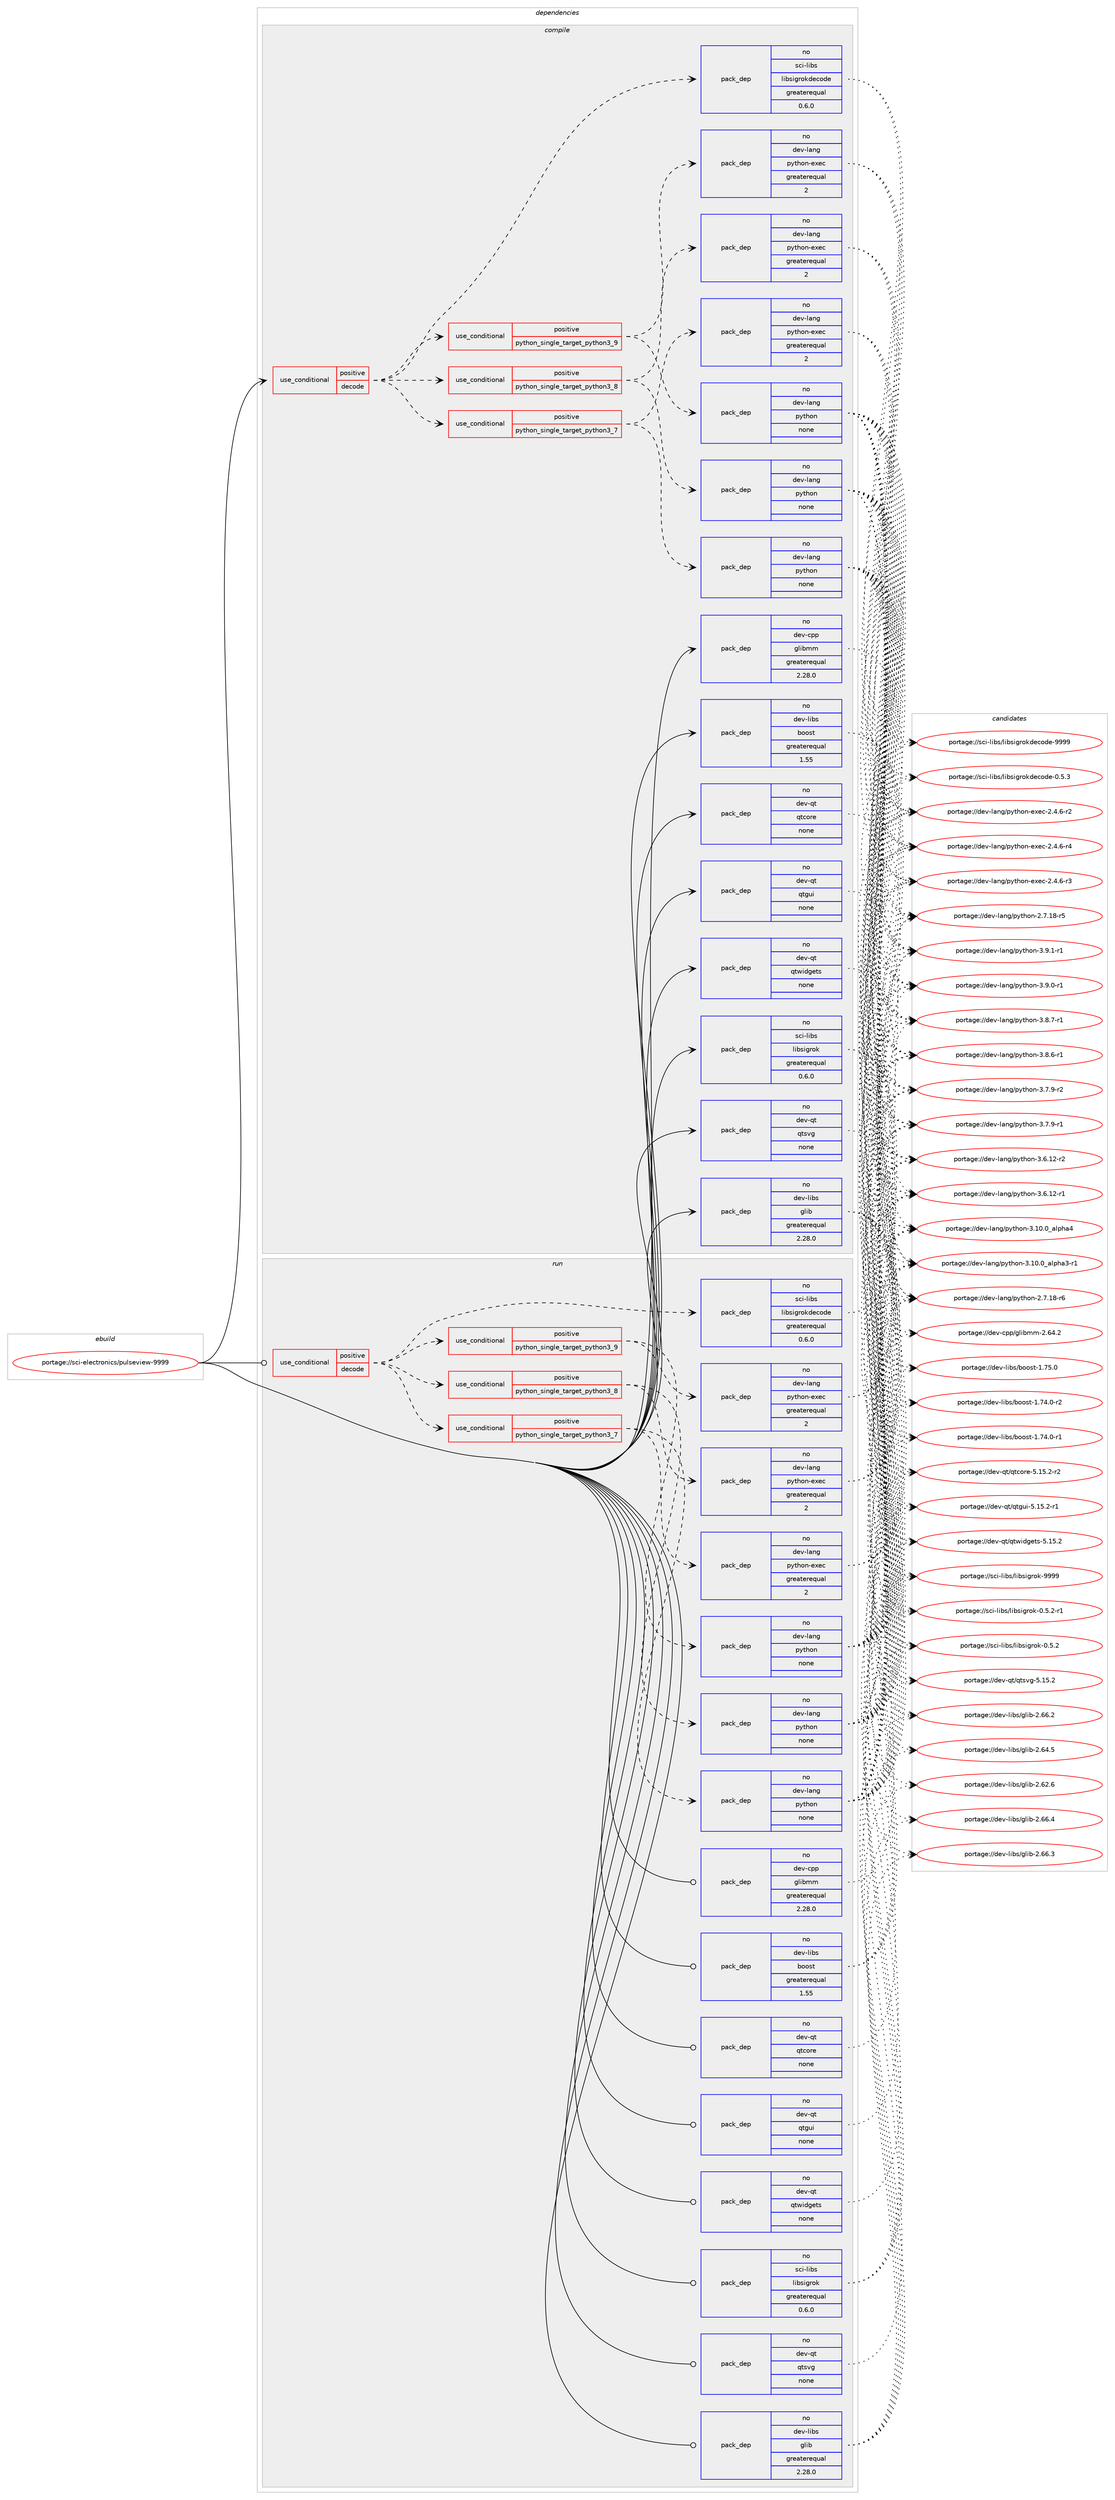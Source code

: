 digraph prolog {

# *************
# Graph options
# *************

newrank=true;
concentrate=true;
compound=true;
graph [rankdir=LR,fontname=Helvetica,fontsize=10,ranksep=1.5];#, ranksep=2.5, nodesep=0.2];
edge  [arrowhead=vee];
node  [fontname=Helvetica,fontsize=10];

# **********
# The ebuild
# **********

subgraph cluster_leftcol {
color=gray;
rank=same;
label=<<i>ebuild</i>>;
id [label="portage://sci-electronics/pulseview-9999", color=red, width=4, href="../sci-electronics/pulseview-9999.svg"];
}

# ****************
# The dependencies
# ****************

subgraph cluster_midcol {
color=gray;
label=<<i>dependencies</i>>;
subgraph cluster_compile {
fillcolor="#eeeeee";
style=filled;
label=<<i>compile</i>>;
subgraph cond5832 {
dependency18667 [label=<<TABLE BORDER="0" CELLBORDER="1" CELLSPACING="0" CELLPADDING="4"><TR><TD ROWSPAN="3" CELLPADDING="10">use_conditional</TD></TR><TR><TD>positive</TD></TR><TR><TD>decode</TD></TR></TABLE>>, shape=none, color=red];
subgraph cond5833 {
dependency18668 [label=<<TABLE BORDER="0" CELLBORDER="1" CELLSPACING="0" CELLPADDING="4"><TR><TD ROWSPAN="3" CELLPADDING="10">use_conditional</TD></TR><TR><TD>positive</TD></TR><TR><TD>python_single_target_python3_7</TD></TR></TABLE>>, shape=none, color=red];
subgraph pack12687 {
dependency18669 [label=<<TABLE BORDER="0" CELLBORDER="1" CELLSPACING="0" CELLPADDING="4" WIDTH="220"><TR><TD ROWSPAN="6" CELLPADDING="30">pack_dep</TD></TR><TR><TD WIDTH="110">no</TD></TR><TR><TD>dev-lang</TD></TR><TR><TD>python</TD></TR><TR><TD>none</TD></TR><TR><TD></TD></TR></TABLE>>, shape=none, color=blue];
}
dependency18668:e -> dependency18669:w [weight=20,style="dashed",arrowhead="vee"];
subgraph pack12688 {
dependency18670 [label=<<TABLE BORDER="0" CELLBORDER="1" CELLSPACING="0" CELLPADDING="4" WIDTH="220"><TR><TD ROWSPAN="6" CELLPADDING="30">pack_dep</TD></TR><TR><TD WIDTH="110">no</TD></TR><TR><TD>dev-lang</TD></TR><TR><TD>python-exec</TD></TR><TR><TD>greaterequal</TD></TR><TR><TD>2</TD></TR></TABLE>>, shape=none, color=blue];
}
dependency18668:e -> dependency18670:w [weight=20,style="dashed",arrowhead="vee"];
}
dependency18667:e -> dependency18668:w [weight=20,style="dashed",arrowhead="vee"];
subgraph cond5834 {
dependency18671 [label=<<TABLE BORDER="0" CELLBORDER="1" CELLSPACING="0" CELLPADDING="4"><TR><TD ROWSPAN="3" CELLPADDING="10">use_conditional</TD></TR><TR><TD>positive</TD></TR><TR><TD>python_single_target_python3_8</TD></TR></TABLE>>, shape=none, color=red];
subgraph pack12689 {
dependency18672 [label=<<TABLE BORDER="0" CELLBORDER="1" CELLSPACING="0" CELLPADDING="4" WIDTH="220"><TR><TD ROWSPAN="6" CELLPADDING="30">pack_dep</TD></TR><TR><TD WIDTH="110">no</TD></TR><TR><TD>dev-lang</TD></TR><TR><TD>python</TD></TR><TR><TD>none</TD></TR><TR><TD></TD></TR></TABLE>>, shape=none, color=blue];
}
dependency18671:e -> dependency18672:w [weight=20,style="dashed",arrowhead="vee"];
subgraph pack12690 {
dependency18673 [label=<<TABLE BORDER="0" CELLBORDER="1" CELLSPACING="0" CELLPADDING="4" WIDTH="220"><TR><TD ROWSPAN="6" CELLPADDING="30">pack_dep</TD></TR><TR><TD WIDTH="110">no</TD></TR><TR><TD>dev-lang</TD></TR><TR><TD>python-exec</TD></TR><TR><TD>greaterequal</TD></TR><TR><TD>2</TD></TR></TABLE>>, shape=none, color=blue];
}
dependency18671:e -> dependency18673:w [weight=20,style="dashed",arrowhead="vee"];
}
dependency18667:e -> dependency18671:w [weight=20,style="dashed",arrowhead="vee"];
subgraph cond5835 {
dependency18674 [label=<<TABLE BORDER="0" CELLBORDER="1" CELLSPACING="0" CELLPADDING="4"><TR><TD ROWSPAN="3" CELLPADDING="10">use_conditional</TD></TR><TR><TD>positive</TD></TR><TR><TD>python_single_target_python3_9</TD></TR></TABLE>>, shape=none, color=red];
subgraph pack12691 {
dependency18675 [label=<<TABLE BORDER="0" CELLBORDER="1" CELLSPACING="0" CELLPADDING="4" WIDTH="220"><TR><TD ROWSPAN="6" CELLPADDING="30">pack_dep</TD></TR><TR><TD WIDTH="110">no</TD></TR><TR><TD>dev-lang</TD></TR><TR><TD>python</TD></TR><TR><TD>none</TD></TR><TR><TD></TD></TR></TABLE>>, shape=none, color=blue];
}
dependency18674:e -> dependency18675:w [weight=20,style="dashed",arrowhead="vee"];
subgraph pack12692 {
dependency18676 [label=<<TABLE BORDER="0" CELLBORDER="1" CELLSPACING="0" CELLPADDING="4" WIDTH="220"><TR><TD ROWSPAN="6" CELLPADDING="30">pack_dep</TD></TR><TR><TD WIDTH="110">no</TD></TR><TR><TD>dev-lang</TD></TR><TR><TD>python-exec</TD></TR><TR><TD>greaterequal</TD></TR><TR><TD>2</TD></TR></TABLE>>, shape=none, color=blue];
}
dependency18674:e -> dependency18676:w [weight=20,style="dashed",arrowhead="vee"];
}
dependency18667:e -> dependency18674:w [weight=20,style="dashed",arrowhead="vee"];
subgraph pack12693 {
dependency18677 [label=<<TABLE BORDER="0" CELLBORDER="1" CELLSPACING="0" CELLPADDING="4" WIDTH="220"><TR><TD ROWSPAN="6" CELLPADDING="30">pack_dep</TD></TR><TR><TD WIDTH="110">no</TD></TR><TR><TD>sci-libs</TD></TR><TR><TD>libsigrokdecode</TD></TR><TR><TD>greaterequal</TD></TR><TR><TD>0.6.0</TD></TR></TABLE>>, shape=none, color=blue];
}
dependency18667:e -> dependency18677:w [weight=20,style="dashed",arrowhead="vee"];
}
id:e -> dependency18667:w [weight=20,style="solid",arrowhead="vee"];
subgraph pack12694 {
dependency18678 [label=<<TABLE BORDER="0" CELLBORDER="1" CELLSPACING="0" CELLPADDING="4" WIDTH="220"><TR><TD ROWSPAN="6" CELLPADDING="30">pack_dep</TD></TR><TR><TD WIDTH="110">no</TD></TR><TR><TD>dev-cpp</TD></TR><TR><TD>glibmm</TD></TR><TR><TD>greaterequal</TD></TR><TR><TD>2.28.0</TD></TR></TABLE>>, shape=none, color=blue];
}
id:e -> dependency18678:w [weight=20,style="solid",arrowhead="vee"];
subgraph pack12695 {
dependency18679 [label=<<TABLE BORDER="0" CELLBORDER="1" CELLSPACING="0" CELLPADDING="4" WIDTH="220"><TR><TD ROWSPAN="6" CELLPADDING="30">pack_dep</TD></TR><TR><TD WIDTH="110">no</TD></TR><TR><TD>dev-libs</TD></TR><TR><TD>boost</TD></TR><TR><TD>greaterequal</TD></TR><TR><TD>1.55</TD></TR></TABLE>>, shape=none, color=blue];
}
id:e -> dependency18679:w [weight=20,style="solid",arrowhead="vee"];
subgraph pack12696 {
dependency18680 [label=<<TABLE BORDER="0" CELLBORDER="1" CELLSPACING="0" CELLPADDING="4" WIDTH="220"><TR><TD ROWSPAN="6" CELLPADDING="30">pack_dep</TD></TR><TR><TD WIDTH="110">no</TD></TR><TR><TD>dev-libs</TD></TR><TR><TD>glib</TD></TR><TR><TD>greaterequal</TD></TR><TR><TD>2.28.0</TD></TR></TABLE>>, shape=none, color=blue];
}
id:e -> dependency18680:w [weight=20,style="solid",arrowhead="vee"];
subgraph pack12697 {
dependency18681 [label=<<TABLE BORDER="0" CELLBORDER="1" CELLSPACING="0" CELLPADDING="4" WIDTH="220"><TR><TD ROWSPAN="6" CELLPADDING="30">pack_dep</TD></TR><TR><TD WIDTH="110">no</TD></TR><TR><TD>dev-qt</TD></TR><TR><TD>qtcore</TD></TR><TR><TD>none</TD></TR><TR><TD></TD></TR></TABLE>>, shape=none, color=blue];
}
id:e -> dependency18681:w [weight=20,style="solid",arrowhead="vee"];
subgraph pack12698 {
dependency18682 [label=<<TABLE BORDER="0" CELLBORDER="1" CELLSPACING="0" CELLPADDING="4" WIDTH="220"><TR><TD ROWSPAN="6" CELLPADDING="30">pack_dep</TD></TR><TR><TD WIDTH="110">no</TD></TR><TR><TD>dev-qt</TD></TR><TR><TD>qtgui</TD></TR><TR><TD>none</TD></TR><TR><TD></TD></TR></TABLE>>, shape=none, color=blue];
}
id:e -> dependency18682:w [weight=20,style="solid",arrowhead="vee"];
subgraph pack12699 {
dependency18683 [label=<<TABLE BORDER="0" CELLBORDER="1" CELLSPACING="0" CELLPADDING="4" WIDTH="220"><TR><TD ROWSPAN="6" CELLPADDING="30">pack_dep</TD></TR><TR><TD WIDTH="110">no</TD></TR><TR><TD>dev-qt</TD></TR><TR><TD>qtsvg</TD></TR><TR><TD>none</TD></TR><TR><TD></TD></TR></TABLE>>, shape=none, color=blue];
}
id:e -> dependency18683:w [weight=20,style="solid",arrowhead="vee"];
subgraph pack12700 {
dependency18684 [label=<<TABLE BORDER="0" CELLBORDER="1" CELLSPACING="0" CELLPADDING="4" WIDTH="220"><TR><TD ROWSPAN="6" CELLPADDING="30">pack_dep</TD></TR><TR><TD WIDTH="110">no</TD></TR><TR><TD>dev-qt</TD></TR><TR><TD>qtwidgets</TD></TR><TR><TD>none</TD></TR><TR><TD></TD></TR></TABLE>>, shape=none, color=blue];
}
id:e -> dependency18684:w [weight=20,style="solid",arrowhead="vee"];
subgraph pack12701 {
dependency18685 [label=<<TABLE BORDER="0" CELLBORDER="1" CELLSPACING="0" CELLPADDING="4" WIDTH="220"><TR><TD ROWSPAN="6" CELLPADDING="30">pack_dep</TD></TR><TR><TD WIDTH="110">no</TD></TR><TR><TD>sci-libs</TD></TR><TR><TD>libsigrok</TD></TR><TR><TD>greaterequal</TD></TR><TR><TD>0.6.0</TD></TR></TABLE>>, shape=none, color=blue];
}
id:e -> dependency18685:w [weight=20,style="solid",arrowhead="vee"];
}
subgraph cluster_compileandrun {
fillcolor="#eeeeee";
style=filled;
label=<<i>compile and run</i>>;
}
subgraph cluster_run {
fillcolor="#eeeeee";
style=filled;
label=<<i>run</i>>;
subgraph cond5836 {
dependency18686 [label=<<TABLE BORDER="0" CELLBORDER="1" CELLSPACING="0" CELLPADDING="4"><TR><TD ROWSPAN="3" CELLPADDING="10">use_conditional</TD></TR><TR><TD>positive</TD></TR><TR><TD>decode</TD></TR></TABLE>>, shape=none, color=red];
subgraph cond5837 {
dependency18687 [label=<<TABLE BORDER="0" CELLBORDER="1" CELLSPACING="0" CELLPADDING="4"><TR><TD ROWSPAN="3" CELLPADDING="10">use_conditional</TD></TR><TR><TD>positive</TD></TR><TR><TD>python_single_target_python3_7</TD></TR></TABLE>>, shape=none, color=red];
subgraph pack12702 {
dependency18688 [label=<<TABLE BORDER="0" CELLBORDER="1" CELLSPACING="0" CELLPADDING="4" WIDTH="220"><TR><TD ROWSPAN="6" CELLPADDING="30">pack_dep</TD></TR><TR><TD WIDTH="110">no</TD></TR><TR><TD>dev-lang</TD></TR><TR><TD>python</TD></TR><TR><TD>none</TD></TR><TR><TD></TD></TR></TABLE>>, shape=none, color=blue];
}
dependency18687:e -> dependency18688:w [weight=20,style="dashed",arrowhead="vee"];
subgraph pack12703 {
dependency18689 [label=<<TABLE BORDER="0" CELLBORDER="1" CELLSPACING="0" CELLPADDING="4" WIDTH="220"><TR><TD ROWSPAN="6" CELLPADDING="30">pack_dep</TD></TR><TR><TD WIDTH="110">no</TD></TR><TR><TD>dev-lang</TD></TR><TR><TD>python-exec</TD></TR><TR><TD>greaterequal</TD></TR><TR><TD>2</TD></TR></TABLE>>, shape=none, color=blue];
}
dependency18687:e -> dependency18689:w [weight=20,style="dashed",arrowhead="vee"];
}
dependency18686:e -> dependency18687:w [weight=20,style="dashed",arrowhead="vee"];
subgraph cond5838 {
dependency18690 [label=<<TABLE BORDER="0" CELLBORDER="1" CELLSPACING="0" CELLPADDING="4"><TR><TD ROWSPAN="3" CELLPADDING="10">use_conditional</TD></TR><TR><TD>positive</TD></TR><TR><TD>python_single_target_python3_8</TD></TR></TABLE>>, shape=none, color=red];
subgraph pack12704 {
dependency18691 [label=<<TABLE BORDER="0" CELLBORDER="1" CELLSPACING="0" CELLPADDING="4" WIDTH="220"><TR><TD ROWSPAN="6" CELLPADDING="30">pack_dep</TD></TR><TR><TD WIDTH="110">no</TD></TR><TR><TD>dev-lang</TD></TR><TR><TD>python</TD></TR><TR><TD>none</TD></TR><TR><TD></TD></TR></TABLE>>, shape=none, color=blue];
}
dependency18690:e -> dependency18691:w [weight=20,style="dashed",arrowhead="vee"];
subgraph pack12705 {
dependency18692 [label=<<TABLE BORDER="0" CELLBORDER="1" CELLSPACING="0" CELLPADDING="4" WIDTH="220"><TR><TD ROWSPAN="6" CELLPADDING="30">pack_dep</TD></TR><TR><TD WIDTH="110">no</TD></TR><TR><TD>dev-lang</TD></TR><TR><TD>python-exec</TD></TR><TR><TD>greaterequal</TD></TR><TR><TD>2</TD></TR></TABLE>>, shape=none, color=blue];
}
dependency18690:e -> dependency18692:w [weight=20,style="dashed",arrowhead="vee"];
}
dependency18686:e -> dependency18690:w [weight=20,style="dashed",arrowhead="vee"];
subgraph cond5839 {
dependency18693 [label=<<TABLE BORDER="0" CELLBORDER="1" CELLSPACING="0" CELLPADDING="4"><TR><TD ROWSPAN="3" CELLPADDING="10">use_conditional</TD></TR><TR><TD>positive</TD></TR><TR><TD>python_single_target_python3_9</TD></TR></TABLE>>, shape=none, color=red];
subgraph pack12706 {
dependency18694 [label=<<TABLE BORDER="0" CELLBORDER="1" CELLSPACING="0" CELLPADDING="4" WIDTH="220"><TR><TD ROWSPAN="6" CELLPADDING="30">pack_dep</TD></TR><TR><TD WIDTH="110">no</TD></TR><TR><TD>dev-lang</TD></TR><TR><TD>python</TD></TR><TR><TD>none</TD></TR><TR><TD></TD></TR></TABLE>>, shape=none, color=blue];
}
dependency18693:e -> dependency18694:w [weight=20,style="dashed",arrowhead="vee"];
subgraph pack12707 {
dependency18695 [label=<<TABLE BORDER="0" CELLBORDER="1" CELLSPACING="0" CELLPADDING="4" WIDTH="220"><TR><TD ROWSPAN="6" CELLPADDING="30">pack_dep</TD></TR><TR><TD WIDTH="110">no</TD></TR><TR><TD>dev-lang</TD></TR><TR><TD>python-exec</TD></TR><TR><TD>greaterequal</TD></TR><TR><TD>2</TD></TR></TABLE>>, shape=none, color=blue];
}
dependency18693:e -> dependency18695:w [weight=20,style="dashed",arrowhead="vee"];
}
dependency18686:e -> dependency18693:w [weight=20,style="dashed",arrowhead="vee"];
subgraph pack12708 {
dependency18696 [label=<<TABLE BORDER="0" CELLBORDER="1" CELLSPACING="0" CELLPADDING="4" WIDTH="220"><TR><TD ROWSPAN="6" CELLPADDING="30">pack_dep</TD></TR><TR><TD WIDTH="110">no</TD></TR><TR><TD>sci-libs</TD></TR><TR><TD>libsigrokdecode</TD></TR><TR><TD>greaterequal</TD></TR><TR><TD>0.6.0</TD></TR></TABLE>>, shape=none, color=blue];
}
dependency18686:e -> dependency18696:w [weight=20,style="dashed",arrowhead="vee"];
}
id:e -> dependency18686:w [weight=20,style="solid",arrowhead="odot"];
subgraph pack12709 {
dependency18697 [label=<<TABLE BORDER="0" CELLBORDER="1" CELLSPACING="0" CELLPADDING="4" WIDTH="220"><TR><TD ROWSPAN="6" CELLPADDING="30">pack_dep</TD></TR><TR><TD WIDTH="110">no</TD></TR><TR><TD>dev-cpp</TD></TR><TR><TD>glibmm</TD></TR><TR><TD>greaterequal</TD></TR><TR><TD>2.28.0</TD></TR></TABLE>>, shape=none, color=blue];
}
id:e -> dependency18697:w [weight=20,style="solid",arrowhead="odot"];
subgraph pack12710 {
dependency18698 [label=<<TABLE BORDER="0" CELLBORDER="1" CELLSPACING="0" CELLPADDING="4" WIDTH="220"><TR><TD ROWSPAN="6" CELLPADDING="30">pack_dep</TD></TR><TR><TD WIDTH="110">no</TD></TR><TR><TD>dev-libs</TD></TR><TR><TD>boost</TD></TR><TR><TD>greaterequal</TD></TR><TR><TD>1.55</TD></TR></TABLE>>, shape=none, color=blue];
}
id:e -> dependency18698:w [weight=20,style="solid",arrowhead="odot"];
subgraph pack12711 {
dependency18699 [label=<<TABLE BORDER="0" CELLBORDER="1" CELLSPACING="0" CELLPADDING="4" WIDTH="220"><TR><TD ROWSPAN="6" CELLPADDING="30">pack_dep</TD></TR><TR><TD WIDTH="110">no</TD></TR><TR><TD>dev-libs</TD></TR><TR><TD>glib</TD></TR><TR><TD>greaterequal</TD></TR><TR><TD>2.28.0</TD></TR></TABLE>>, shape=none, color=blue];
}
id:e -> dependency18699:w [weight=20,style="solid",arrowhead="odot"];
subgraph pack12712 {
dependency18700 [label=<<TABLE BORDER="0" CELLBORDER="1" CELLSPACING="0" CELLPADDING="4" WIDTH="220"><TR><TD ROWSPAN="6" CELLPADDING="30">pack_dep</TD></TR><TR><TD WIDTH="110">no</TD></TR><TR><TD>dev-qt</TD></TR><TR><TD>qtcore</TD></TR><TR><TD>none</TD></TR><TR><TD></TD></TR></TABLE>>, shape=none, color=blue];
}
id:e -> dependency18700:w [weight=20,style="solid",arrowhead="odot"];
subgraph pack12713 {
dependency18701 [label=<<TABLE BORDER="0" CELLBORDER="1" CELLSPACING="0" CELLPADDING="4" WIDTH="220"><TR><TD ROWSPAN="6" CELLPADDING="30">pack_dep</TD></TR><TR><TD WIDTH="110">no</TD></TR><TR><TD>dev-qt</TD></TR><TR><TD>qtgui</TD></TR><TR><TD>none</TD></TR><TR><TD></TD></TR></TABLE>>, shape=none, color=blue];
}
id:e -> dependency18701:w [weight=20,style="solid",arrowhead="odot"];
subgraph pack12714 {
dependency18702 [label=<<TABLE BORDER="0" CELLBORDER="1" CELLSPACING="0" CELLPADDING="4" WIDTH="220"><TR><TD ROWSPAN="6" CELLPADDING="30">pack_dep</TD></TR><TR><TD WIDTH="110">no</TD></TR><TR><TD>dev-qt</TD></TR><TR><TD>qtsvg</TD></TR><TR><TD>none</TD></TR><TR><TD></TD></TR></TABLE>>, shape=none, color=blue];
}
id:e -> dependency18702:w [weight=20,style="solid",arrowhead="odot"];
subgraph pack12715 {
dependency18703 [label=<<TABLE BORDER="0" CELLBORDER="1" CELLSPACING="0" CELLPADDING="4" WIDTH="220"><TR><TD ROWSPAN="6" CELLPADDING="30">pack_dep</TD></TR><TR><TD WIDTH="110">no</TD></TR><TR><TD>dev-qt</TD></TR><TR><TD>qtwidgets</TD></TR><TR><TD>none</TD></TR><TR><TD></TD></TR></TABLE>>, shape=none, color=blue];
}
id:e -> dependency18703:w [weight=20,style="solid",arrowhead="odot"];
subgraph pack12716 {
dependency18704 [label=<<TABLE BORDER="0" CELLBORDER="1" CELLSPACING="0" CELLPADDING="4" WIDTH="220"><TR><TD ROWSPAN="6" CELLPADDING="30">pack_dep</TD></TR><TR><TD WIDTH="110">no</TD></TR><TR><TD>sci-libs</TD></TR><TR><TD>libsigrok</TD></TR><TR><TD>greaterequal</TD></TR><TR><TD>0.6.0</TD></TR></TABLE>>, shape=none, color=blue];
}
id:e -> dependency18704:w [weight=20,style="solid",arrowhead="odot"];
}
}

# **************
# The candidates
# **************

subgraph cluster_choices {
rank=same;
color=gray;
label=<<i>candidates</i>>;

subgraph choice12687 {
color=black;
nodesep=1;
choice1001011184510897110103471121211161041111104551465746494511449 [label="portage://dev-lang/python-3.9.1-r1", color=red, width=4,href="../dev-lang/python-3.9.1-r1.svg"];
choice1001011184510897110103471121211161041111104551465746484511449 [label="portage://dev-lang/python-3.9.0-r1", color=red, width=4,href="../dev-lang/python-3.9.0-r1.svg"];
choice1001011184510897110103471121211161041111104551465646554511449 [label="portage://dev-lang/python-3.8.7-r1", color=red, width=4,href="../dev-lang/python-3.8.7-r1.svg"];
choice1001011184510897110103471121211161041111104551465646544511449 [label="portage://dev-lang/python-3.8.6-r1", color=red, width=4,href="../dev-lang/python-3.8.6-r1.svg"];
choice1001011184510897110103471121211161041111104551465546574511450 [label="portage://dev-lang/python-3.7.9-r2", color=red, width=4,href="../dev-lang/python-3.7.9-r2.svg"];
choice1001011184510897110103471121211161041111104551465546574511449 [label="portage://dev-lang/python-3.7.9-r1", color=red, width=4,href="../dev-lang/python-3.7.9-r1.svg"];
choice100101118451089711010347112121116104111110455146544649504511450 [label="portage://dev-lang/python-3.6.12-r2", color=red, width=4,href="../dev-lang/python-3.6.12-r2.svg"];
choice100101118451089711010347112121116104111110455146544649504511449 [label="portage://dev-lang/python-3.6.12-r1", color=red, width=4,href="../dev-lang/python-3.6.12-r1.svg"];
choice1001011184510897110103471121211161041111104551464948464895971081121049752 [label="portage://dev-lang/python-3.10.0_alpha4", color=red, width=4,href="../dev-lang/python-3.10.0_alpha4.svg"];
choice10010111845108971101034711212111610411111045514649484648959710811210497514511449 [label="portage://dev-lang/python-3.10.0_alpha3-r1", color=red, width=4,href="../dev-lang/python-3.10.0_alpha3-r1.svg"];
choice100101118451089711010347112121116104111110455046554649564511454 [label="portage://dev-lang/python-2.7.18-r6", color=red, width=4,href="../dev-lang/python-2.7.18-r6.svg"];
choice100101118451089711010347112121116104111110455046554649564511453 [label="portage://dev-lang/python-2.7.18-r5", color=red, width=4,href="../dev-lang/python-2.7.18-r5.svg"];
dependency18669:e -> choice1001011184510897110103471121211161041111104551465746494511449:w [style=dotted,weight="100"];
dependency18669:e -> choice1001011184510897110103471121211161041111104551465746484511449:w [style=dotted,weight="100"];
dependency18669:e -> choice1001011184510897110103471121211161041111104551465646554511449:w [style=dotted,weight="100"];
dependency18669:e -> choice1001011184510897110103471121211161041111104551465646544511449:w [style=dotted,weight="100"];
dependency18669:e -> choice1001011184510897110103471121211161041111104551465546574511450:w [style=dotted,weight="100"];
dependency18669:e -> choice1001011184510897110103471121211161041111104551465546574511449:w [style=dotted,weight="100"];
dependency18669:e -> choice100101118451089711010347112121116104111110455146544649504511450:w [style=dotted,weight="100"];
dependency18669:e -> choice100101118451089711010347112121116104111110455146544649504511449:w [style=dotted,weight="100"];
dependency18669:e -> choice1001011184510897110103471121211161041111104551464948464895971081121049752:w [style=dotted,weight="100"];
dependency18669:e -> choice10010111845108971101034711212111610411111045514649484648959710811210497514511449:w [style=dotted,weight="100"];
dependency18669:e -> choice100101118451089711010347112121116104111110455046554649564511454:w [style=dotted,weight="100"];
dependency18669:e -> choice100101118451089711010347112121116104111110455046554649564511453:w [style=dotted,weight="100"];
}
subgraph choice12688 {
color=black;
nodesep=1;
choice10010111845108971101034711212111610411111045101120101994550465246544511452 [label="portage://dev-lang/python-exec-2.4.6-r4", color=red, width=4,href="../dev-lang/python-exec-2.4.6-r4.svg"];
choice10010111845108971101034711212111610411111045101120101994550465246544511451 [label="portage://dev-lang/python-exec-2.4.6-r3", color=red, width=4,href="../dev-lang/python-exec-2.4.6-r3.svg"];
choice10010111845108971101034711212111610411111045101120101994550465246544511450 [label="portage://dev-lang/python-exec-2.4.6-r2", color=red, width=4,href="../dev-lang/python-exec-2.4.6-r2.svg"];
dependency18670:e -> choice10010111845108971101034711212111610411111045101120101994550465246544511452:w [style=dotted,weight="100"];
dependency18670:e -> choice10010111845108971101034711212111610411111045101120101994550465246544511451:w [style=dotted,weight="100"];
dependency18670:e -> choice10010111845108971101034711212111610411111045101120101994550465246544511450:w [style=dotted,weight="100"];
}
subgraph choice12689 {
color=black;
nodesep=1;
choice1001011184510897110103471121211161041111104551465746494511449 [label="portage://dev-lang/python-3.9.1-r1", color=red, width=4,href="../dev-lang/python-3.9.1-r1.svg"];
choice1001011184510897110103471121211161041111104551465746484511449 [label="portage://dev-lang/python-3.9.0-r1", color=red, width=4,href="../dev-lang/python-3.9.0-r1.svg"];
choice1001011184510897110103471121211161041111104551465646554511449 [label="portage://dev-lang/python-3.8.7-r1", color=red, width=4,href="../dev-lang/python-3.8.7-r1.svg"];
choice1001011184510897110103471121211161041111104551465646544511449 [label="portage://dev-lang/python-3.8.6-r1", color=red, width=4,href="../dev-lang/python-3.8.6-r1.svg"];
choice1001011184510897110103471121211161041111104551465546574511450 [label="portage://dev-lang/python-3.7.9-r2", color=red, width=4,href="../dev-lang/python-3.7.9-r2.svg"];
choice1001011184510897110103471121211161041111104551465546574511449 [label="portage://dev-lang/python-3.7.9-r1", color=red, width=4,href="../dev-lang/python-3.7.9-r1.svg"];
choice100101118451089711010347112121116104111110455146544649504511450 [label="portage://dev-lang/python-3.6.12-r2", color=red, width=4,href="../dev-lang/python-3.6.12-r2.svg"];
choice100101118451089711010347112121116104111110455146544649504511449 [label="portage://dev-lang/python-3.6.12-r1", color=red, width=4,href="../dev-lang/python-3.6.12-r1.svg"];
choice1001011184510897110103471121211161041111104551464948464895971081121049752 [label="portage://dev-lang/python-3.10.0_alpha4", color=red, width=4,href="../dev-lang/python-3.10.0_alpha4.svg"];
choice10010111845108971101034711212111610411111045514649484648959710811210497514511449 [label="portage://dev-lang/python-3.10.0_alpha3-r1", color=red, width=4,href="../dev-lang/python-3.10.0_alpha3-r1.svg"];
choice100101118451089711010347112121116104111110455046554649564511454 [label="portage://dev-lang/python-2.7.18-r6", color=red, width=4,href="../dev-lang/python-2.7.18-r6.svg"];
choice100101118451089711010347112121116104111110455046554649564511453 [label="portage://dev-lang/python-2.7.18-r5", color=red, width=4,href="../dev-lang/python-2.7.18-r5.svg"];
dependency18672:e -> choice1001011184510897110103471121211161041111104551465746494511449:w [style=dotted,weight="100"];
dependency18672:e -> choice1001011184510897110103471121211161041111104551465746484511449:w [style=dotted,weight="100"];
dependency18672:e -> choice1001011184510897110103471121211161041111104551465646554511449:w [style=dotted,weight="100"];
dependency18672:e -> choice1001011184510897110103471121211161041111104551465646544511449:w [style=dotted,weight="100"];
dependency18672:e -> choice1001011184510897110103471121211161041111104551465546574511450:w [style=dotted,weight="100"];
dependency18672:e -> choice1001011184510897110103471121211161041111104551465546574511449:w [style=dotted,weight="100"];
dependency18672:e -> choice100101118451089711010347112121116104111110455146544649504511450:w [style=dotted,weight="100"];
dependency18672:e -> choice100101118451089711010347112121116104111110455146544649504511449:w [style=dotted,weight="100"];
dependency18672:e -> choice1001011184510897110103471121211161041111104551464948464895971081121049752:w [style=dotted,weight="100"];
dependency18672:e -> choice10010111845108971101034711212111610411111045514649484648959710811210497514511449:w [style=dotted,weight="100"];
dependency18672:e -> choice100101118451089711010347112121116104111110455046554649564511454:w [style=dotted,weight="100"];
dependency18672:e -> choice100101118451089711010347112121116104111110455046554649564511453:w [style=dotted,weight="100"];
}
subgraph choice12690 {
color=black;
nodesep=1;
choice10010111845108971101034711212111610411111045101120101994550465246544511452 [label="portage://dev-lang/python-exec-2.4.6-r4", color=red, width=4,href="../dev-lang/python-exec-2.4.6-r4.svg"];
choice10010111845108971101034711212111610411111045101120101994550465246544511451 [label="portage://dev-lang/python-exec-2.4.6-r3", color=red, width=4,href="../dev-lang/python-exec-2.4.6-r3.svg"];
choice10010111845108971101034711212111610411111045101120101994550465246544511450 [label="portage://dev-lang/python-exec-2.4.6-r2", color=red, width=4,href="../dev-lang/python-exec-2.4.6-r2.svg"];
dependency18673:e -> choice10010111845108971101034711212111610411111045101120101994550465246544511452:w [style=dotted,weight="100"];
dependency18673:e -> choice10010111845108971101034711212111610411111045101120101994550465246544511451:w [style=dotted,weight="100"];
dependency18673:e -> choice10010111845108971101034711212111610411111045101120101994550465246544511450:w [style=dotted,weight="100"];
}
subgraph choice12691 {
color=black;
nodesep=1;
choice1001011184510897110103471121211161041111104551465746494511449 [label="portage://dev-lang/python-3.9.1-r1", color=red, width=4,href="../dev-lang/python-3.9.1-r1.svg"];
choice1001011184510897110103471121211161041111104551465746484511449 [label="portage://dev-lang/python-3.9.0-r1", color=red, width=4,href="../dev-lang/python-3.9.0-r1.svg"];
choice1001011184510897110103471121211161041111104551465646554511449 [label="portage://dev-lang/python-3.8.7-r1", color=red, width=4,href="../dev-lang/python-3.8.7-r1.svg"];
choice1001011184510897110103471121211161041111104551465646544511449 [label="portage://dev-lang/python-3.8.6-r1", color=red, width=4,href="../dev-lang/python-3.8.6-r1.svg"];
choice1001011184510897110103471121211161041111104551465546574511450 [label="portage://dev-lang/python-3.7.9-r2", color=red, width=4,href="../dev-lang/python-3.7.9-r2.svg"];
choice1001011184510897110103471121211161041111104551465546574511449 [label="portage://dev-lang/python-3.7.9-r1", color=red, width=4,href="../dev-lang/python-3.7.9-r1.svg"];
choice100101118451089711010347112121116104111110455146544649504511450 [label="portage://dev-lang/python-3.6.12-r2", color=red, width=4,href="../dev-lang/python-3.6.12-r2.svg"];
choice100101118451089711010347112121116104111110455146544649504511449 [label="portage://dev-lang/python-3.6.12-r1", color=red, width=4,href="../dev-lang/python-3.6.12-r1.svg"];
choice1001011184510897110103471121211161041111104551464948464895971081121049752 [label="portage://dev-lang/python-3.10.0_alpha4", color=red, width=4,href="../dev-lang/python-3.10.0_alpha4.svg"];
choice10010111845108971101034711212111610411111045514649484648959710811210497514511449 [label="portage://dev-lang/python-3.10.0_alpha3-r1", color=red, width=4,href="../dev-lang/python-3.10.0_alpha3-r1.svg"];
choice100101118451089711010347112121116104111110455046554649564511454 [label="portage://dev-lang/python-2.7.18-r6", color=red, width=4,href="../dev-lang/python-2.7.18-r6.svg"];
choice100101118451089711010347112121116104111110455046554649564511453 [label="portage://dev-lang/python-2.7.18-r5", color=red, width=4,href="../dev-lang/python-2.7.18-r5.svg"];
dependency18675:e -> choice1001011184510897110103471121211161041111104551465746494511449:w [style=dotted,weight="100"];
dependency18675:e -> choice1001011184510897110103471121211161041111104551465746484511449:w [style=dotted,weight="100"];
dependency18675:e -> choice1001011184510897110103471121211161041111104551465646554511449:w [style=dotted,weight="100"];
dependency18675:e -> choice1001011184510897110103471121211161041111104551465646544511449:w [style=dotted,weight="100"];
dependency18675:e -> choice1001011184510897110103471121211161041111104551465546574511450:w [style=dotted,weight="100"];
dependency18675:e -> choice1001011184510897110103471121211161041111104551465546574511449:w [style=dotted,weight="100"];
dependency18675:e -> choice100101118451089711010347112121116104111110455146544649504511450:w [style=dotted,weight="100"];
dependency18675:e -> choice100101118451089711010347112121116104111110455146544649504511449:w [style=dotted,weight="100"];
dependency18675:e -> choice1001011184510897110103471121211161041111104551464948464895971081121049752:w [style=dotted,weight="100"];
dependency18675:e -> choice10010111845108971101034711212111610411111045514649484648959710811210497514511449:w [style=dotted,weight="100"];
dependency18675:e -> choice100101118451089711010347112121116104111110455046554649564511454:w [style=dotted,weight="100"];
dependency18675:e -> choice100101118451089711010347112121116104111110455046554649564511453:w [style=dotted,weight="100"];
}
subgraph choice12692 {
color=black;
nodesep=1;
choice10010111845108971101034711212111610411111045101120101994550465246544511452 [label="portage://dev-lang/python-exec-2.4.6-r4", color=red, width=4,href="../dev-lang/python-exec-2.4.6-r4.svg"];
choice10010111845108971101034711212111610411111045101120101994550465246544511451 [label="portage://dev-lang/python-exec-2.4.6-r3", color=red, width=4,href="../dev-lang/python-exec-2.4.6-r3.svg"];
choice10010111845108971101034711212111610411111045101120101994550465246544511450 [label="portage://dev-lang/python-exec-2.4.6-r2", color=red, width=4,href="../dev-lang/python-exec-2.4.6-r2.svg"];
dependency18676:e -> choice10010111845108971101034711212111610411111045101120101994550465246544511452:w [style=dotted,weight="100"];
dependency18676:e -> choice10010111845108971101034711212111610411111045101120101994550465246544511451:w [style=dotted,weight="100"];
dependency18676:e -> choice10010111845108971101034711212111610411111045101120101994550465246544511450:w [style=dotted,weight="100"];
}
subgraph choice12693 {
color=black;
nodesep=1;
choice1159910545108105981154710810598115105103114111107100101991111001014557575757 [label="portage://sci-libs/libsigrokdecode-9999", color=red, width=4,href="../sci-libs/libsigrokdecode-9999.svg"];
choice115991054510810598115471081059811510510311411110710010199111100101454846534651 [label="portage://sci-libs/libsigrokdecode-0.5.3", color=red, width=4,href="../sci-libs/libsigrokdecode-0.5.3.svg"];
dependency18677:e -> choice1159910545108105981154710810598115105103114111107100101991111001014557575757:w [style=dotted,weight="100"];
dependency18677:e -> choice115991054510810598115471081059811510510311411110710010199111100101454846534651:w [style=dotted,weight="100"];
}
subgraph choice12694 {
color=black;
nodesep=1;
choice1001011184599112112471031081059810910945504654524650 [label="portage://dev-cpp/glibmm-2.64.2", color=red, width=4,href="../dev-cpp/glibmm-2.64.2.svg"];
dependency18678:e -> choice1001011184599112112471031081059810910945504654524650:w [style=dotted,weight="100"];
}
subgraph choice12695 {
color=black;
nodesep=1;
choice1001011184510810598115479811111111511645494655534648 [label="portage://dev-libs/boost-1.75.0", color=red, width=4,href="../dev-libs/boost-1.75.0.svg"];
choice10010111845108105981154798111111115116454946555246484511450 [label="portage://dev-libs/boost-1.74.0-r2", color=red, width=4,href="../dev-libs/boost-1.74.0-r2.svg"];
choice10010111845108105981154798111111115116454946555246484511449 [label="portage://dev-libs/boost-1.74.0-r1", color=red, width=4,href="../dev-libs/boost-1.74.0-r1.svg"];
dependency18679:e -> choice1001011184510810598115479811111111511645494655534648:w [style=dotted,weight="100"];
dependency18679:e -> choice10010111845108105981154798111111115116454946555246484511450:w [style=dotted,weight="100"];
dependency18679:e -> choice10010111845108105981154798111111115116454946555246484511449:w [style=dotted,weight="100"];
}
subgraph choice12696 {
color=black;
nodesep=1;
choice1001011184510810598115471031081059845504654544652 [label="portage://dev-libs/glib-2.66.4", color=red, width=4,href="../dev-libs/glib-2.66.4.svg"];
choice1001011184510810598115471031081059845504654544651 [label="portage://dev-libs/glib-2.66.3", color=red, width=4,href="../dev-libs/glib-2.66.3.svg"];
choice1001011184510810598115471031081059845504654544650 [label="portage://dev-libs/glib-2.66.2", color=red, width=4,href="../dev-libs/glib-2.66.2.svg"];
choice1001011184510810598115471031081059845504654524653 [label="portage://dev-libs/glib-2.64.5", color=red, width=4,href="../dev-libs/glib-2.64.5.svg"];
choice1001011184510810598115471031081059845504654504654 [label="portage://dev-libs/glib-2.62.6", color=red, width=4,href="../dev-libs/glib-2.62.6.svg"];
dependency18680:e -> choice1001011184510810598115471031081059845504654544652:w [style=dotted,weight="100"];
dependency18680:e -> choice1001011184510810598115471031081059845504654544651:w [style=dotted,weight="100"];
dependency18680:e -> choice1001011184510810598115471031081059845504654544650:w [style=dotted,weight="100"];
dependency18680:e -> choice1001011184510810598115471031081059845504654524653:w [style=dotted,weight="100"];
dependency18680:e -> choice1001011184510810598115471031081059845504654504654:w [style=dotted,weight="100"];
}
subgraph choice12697 {
color=black;
nodesep=1;
choice100101118451131164711311699111114101455346495346504511450 [label="portage://dev-qt/qtcore-5.15.2-r2", color=red, width=4,href="../dev-qt/qtcore-5.15.2-r2.svg"];
dependency18681:e -> choice100101118451131164711311699111114101455346495346504511450:w [style=dotted,weight="100"];
}
subgraph choice12698 {
color=black;
nodesep=1;
choice1001011184511311647113116103117105455346495346504511449 [label="portage://dev-qt/qtgui-5.15.2-r1", color=red, width=4,href="../dev-qt/qtgui-5.15.2-r1.svg"];
dependency18682:e -> choice1001011184511311647113116103117105455346495346504511449:w [style=dotted,weight="100"];
}
subgraph choice12699 {
color=black;
nodesep=1;
choice100101118451131164711311611511810345534649534650 [label="portage://dev-qt/qtsvg-5.15.2", color=red, width=4,href="../dev-qt/qtsvg-5.15.2.svg"];
dependency18683:e -> choice100101118451131164711311611511810345534649534650:w [style=dotted,weight="100"];
}
subgraph choice12700 {
color=black;
nodesep=1;
choice100101118451131164711311611910510010310111611545534649534650 [label="portage://dev-qt/qtwidgets-5.15.2", color=red, width=4,href="../dev-qt/qtwidgets-5.15.2.svg"];
dependency18684:e -> choice100101118451131164711311611910510010310111611545534649534650:w [style=dotted,weight="100"];
}
subgraph choice12701 {
color=black;
nodesep=1;
choice11599105451081059811547108105981151051031141111074557575757 [label="portage://sci-libs/libsigrok-9999", color=red, width=4,href="../sci-libs/libsigrok-9999.svg"];
choice11599105451081059811547108105981151051031141111074548465346504511449 [label="portage://sci-libs/libsigrok-0.5.2-r1", color=red, width=4,href="../sci-libs/libsigrok-0.5.2-r1.svg"];
choice1159910545108105981154710810598115105103114111107454846534650 [label="portage://sci-libs/libsigrok-0.5.2", color=red, width=4,href="../sci-libs/libsigrok-0.5.2.svg"];
dependency18685:e -> choice11599105451081059811547108105981151051031141111074557575757:w [style=dotted,weight="100"];
dependency18685:e -> choice11599105451081059811547108105981151051031141111074548465346504511449:w [style=dotted,weight="100"];
dependency18685:e -> choice1159910545108105981154710810598115105103114111107454846534650:w [style=dotted,weight="100"];
}
subgraph choice12702 {
color=black;
nodesep=1;
choice1001011184510897110103471121211161041111104551465746494511449 [label="portage://dev-lang/python-3.9.1-r1", color=red, width=4,href="../dev-lang/python-3.9.1-r1.svg"];
choice1001011184510897110103471121211161041111104551465746484511449 [label="portage://dev-lang/python-3.9.0-r1", color=red, width=4,href="../dev-lang/python-3.9.0-r1.svg"];
choice1001011184510897110103471121211161041111104551465646554511449 [label="portage://dev-lang/python-3.8.7-r1", color=red, width=4,href="../dev-lang/python-3.8.7-r1.svg"];
choice1001011184510897110103471121211161041111104551465646544511449 [label="portage://dev-lang/python-3.8.6-r1", color=red, width=4,href="../dev-lang/python-3.8.6-r1.svg"];
choice1001011184510897110103471121211161041111104551465546574511450 [label="portage://dev-lang/python-3.7.9-r2", color=red, width=4,href="../dev-lang/python-3.7.9-r2.svg"];
choice1001011184510897110103471121211161041111104551465546574511449 [label="portage://dev-lang/python-3.7.9-r1", color=red, width=4,href="../dev-lang/python-3.7.9-r1.svg"];
choice100101118451089711010347112121116104111110455146544649504511450 [label="portage://dev-lang/python-3.6.12-r2", color=red, width=4,href="../dev-lang/python-3.6.12-r2.svg"];
choice100101118451089711010347112121116104111110455146544649504511449 [label="portage://dev-lang/python-3.6.12-r1", color=red, width=4,href="../dev-lang/python-3.6.12-r1.svg"];
choice1001011184510897110103471121211161041111104551464948464895971081121049752 [label="portage://dev-lang/python-3.10.0_alpha4", color=red, width=4,href="../dev-lang/python-3.10.0_alpha4.svg"];
choice10010111845108971101034711212111610411111045514649484648959710811210497514511449 [label="portage://dev-lang/python-3.10.0_alpha3-r1", color=red, width=4,href="../dev-lang/python-3.10.0_alpha3-r1.svg"];
choice100101118451089711010347112121116104111110455046554649564511454 [label="portage://dev-lang/python-2.7.18-r6", color=red, width=4,href="../dev-lang/python-2.7.18-r6.svg"];
choice100101118451089711010347112121116104111110455046554649564511453 [label="portage://dev-lang/python-2.7.18-r5", color=red, width=4,href="../dev-lang/python-2.7.18-r5.svg"];
dependency18688:e -> choice1001011184510897110103471121211161041111104551465746494511449:w [style=dotted,weight="100"];
dependency18688:e -> choice1001011184510897110103471121211161041111104551465746484511449:w [style=dotted,weight="100"];
dependency18688:e -> choice1001011184510897110103471121211161041111104551465646554511449:w [style=dotted,weight="100"];
dependency18688:e -> choice1001011184510897110103471121211161041111104551465646544511449:w [style=dotted,weight="100"];
dependency18688:e -> choice1001011184510897110103471121211161041111104551465546574511450:w [style=dotted,weight="100"];
dependency18688:e -> choice1001011184510897110103471121211161041111104551465546574511449:w [style=dotted,weight="100"];
dependency18688:e -> choice100101118451089711010347112121116104111110455146544649504511450:w [style=dotted,weight="100"];
dependency18688:e -> choice100101118451089711010347112121116104111110455146544649504511449:w [style=dotted,weight="100"];
dependency18688:e -> choice1001011184510897110103471121211161041111104551464948464895971081121049752:w [style=dotted,weight="100"];
dependency18688:e -> choice10010111845108971101034711212111610411111045514649484648959710811210497514511449:w [style=dotted,weight="100"];
dependency18688:e -> choice100101118451089711010347112121116104111110455046554649564511454:w [style=dotted,weight="100"];
dependency18688:e -> choice100101118451089711010347112121116104111110455046554649564511453:w [style=dotted,weight="100"];
}
subgraph choice12703 {
color=black;
nodesep=1;
choice10010111845108971101034711212111610411111045101120101994550465246544511452 [label="portage://dev-lang/python-exec-2.4.6-r4", color=red, width=4,href="../dev-lang/python-exec-2.4.6-r4.svg"];
choice10010111845108971101034711212111610411111045101120101994550465246544511451 [label="portage://dev-lang/python-exec-2.4.6-r3", color=red, width=4,href="../dev-lang/python-exec-2.4.6-r3.svg"];
choice10010111845108971101034711212111610411111045101120101994550465246544511450 [label="portage://dev-lang/python-exec-2.4.6-r2", color=red, width=4,href="../dev-lang/python-exec-2.4.6-r2.svg"];
dependency18689:e -> choice10010111845108971101034711212111610411111045101120101994550465246544511452:w [style=dotted,weight="100"];
dependency18689:e -> choice10010111845108971101034711212111610411111045101120101994550465246544511451:w [style=dotted,weight="100"];
dependency18689:e -> choice10010111845108971101034711212111610411111045101120101994550465246544511450:w [style=dotted,weight="100"];
}
subgraph choice12704 {
color=black;
nodesep=1;
choice1001011184510897110103471121211161041111104551465746494511449 [label="portage://dev-lang/python-3.9.1-r1", color=red, width=4,href="../dev-lang/python-3.9.1-r1.svg"];
choice1001011184510897110103471121211161041111104551465746484511449 [label="portage://dev-lang/python-3.9.0-r1", color=red, width=4,href="../dev-lang/python-3.9.0-r1.svg"];
choice1001011184510897110103471121211161041111104551465646554511449 [label="portage://dev-lang/python-3.8.7-r1", color=red, width=4,href="../dev-lang/python-3.8.7-r1.svg"];
choice1001011184510897110103471121211161041111104551465646544511449 [label="portage://dev-lang/python-3.8.6-r1", color=red, width=4,href="../dev-lang/python-3.8.6-r1.svg"];
choice1001011184510897110103471121211161041111104551465546574511450 [label="portage://dev-lang/python-3.7.9-r2", color=red, width=4,href="../dev-lang/python-3.7.9-r2.svg"];
choice1001011184510897110103471121211161041111104551465546574511449 [label="portage://dev-lang/python-3.7.9-r1", color=red, width=4,href="../dev-lang/python-3.7.9-r1.svg"];
choice100101118451089711010347112121116104111110455146544649504511450 [label="portage://dev-lang/python-3.6.12-r2", color=red, width=4,href="../dev-lang/python-3.6.12-r2.svg"];
choice100101118451089711010347112121116104111110455146544649504511449 [label="portage://dev-lang/python-3.6.12-r1", color=red, width=4,href="../dev-lang/python-3.6.12-r1.svg"];
choice1001011184510897110103471121211161041111104551464948464895971081121049752 [label="portage://dev-lang/python-3.10.0_alpha4", color=red, width=4,href="../dev-lang/python-3.10.0_alpha4.svg"];
choice10010111845108971101034711212111610411111045514649484648959710811210497514511449 [label="portage://dev-lang/python-3.10.0_alpha3-r1", color=red, width=4,href="../dev-lang/python-3.10.0_alpha3-r1.svg"];
choice100101118451089711010347112121116104111110455046554649564511454 [label="portage://dev-lang/python-2.7.18-r6", color=red, width=4,href="../dev-lang/python-2.7.18-r6.svg"];
choice100101118451089711010347112121116104111110455046554649564511453 [label="portage://dev-lang/python-2.7.18-r5", color=red, width=4,href="../dev-lang/python-2.7.18-r5.svg"];
dependency18691:e -> choice1001011184510897110103471121211161041111104551465746494511449:w [style=dotted,weight="100"];
dependency18691:e -> choice1001011184510897110103471121211161041111104551465746484511449:w [style=dotted,weight="100"];
dependency18691:e -> choice1001011184510897110103471121211161041111104551465646554511449:w [style=dotted,weight="100"];
dependency18691:e -> choice1001011184510897110103471121211161041111104551465646544511449:w [style=dotted,weight="100"];
dependency18691:e -> choice1001011184510897110103471121211161041111104551465546574511450:w [style=dotted,weight="100"];
dependency18691:e -> choice1001011184510897110103471121211161041111104551465546574511449:w [style=dotted,weight="100"];
dependency18691:e -> choice100101118451089711010347112121116104111110455146544649504511450:w [style=dotted,weight="100"];
dependency18691:e -> choice100101118451089711010347112121116104111110455146544649504511449:w [style=dotted,weight="100"];
dependency18691:e -> choice1001011184510897110103471121211161041111104551464948464895971081121049752:w [style=dotted,weight="100"];
dependency18691:e -> choice10010111845108971101034711212111610411111045514649484648959710811210497514511449:w [style=dotted,weight="100"];
dependency18691:e -> choice100101118451089711010347112121116104111110455046554649564511454:w [style=dotted,weight="100"];
dependency18691:e -> choice100101118451089711010347112121116104111110455046554649564511453:w [style=dotted,weight="100"];
}
subgraph choice12705 {
color=black;
nodesep=1;
choice10010111845108971101034711212111610411111045101120101994550465246544511452 [label="portage://dev-lang/python-exec-2.4.6-r4", color=red, width=4,href="../dev-lang/python-exec-2.4.6-r4.svg"];
choice10010111845108971101034711212111610411111045101120101994550465246544511451 [label="portage://dev-lang/python-exec-2.4.6-r3", color=red, width=4,href="../dev-lang/python-exec-2.4.6-r3.svg"];
choice10010111845108971101034711212111610411111045101120101994550465246544511450 [label="portage://dev-lang/python-exec-2.4.6-r2", color=red, width=4,href="../dev-lang/python-exec-2.4.6-r2.svg"];
dependency18692:e -> choice10010111845108971101034711212111610411111045101120101994550465246544511452:w [style=dotted,weight="100"];
dependency18692:e -> choice10010111845108971101034711212111610411111045101120101994550465246544511451:w [style=dotted,weight="100"];
dependency18692:e -> choice10010111845108971101034711212111610411111045101120101994550465246544511450:w [style=dotted,weight="100"];
}
subgraph choice12706 {
color=black;
nodesep=1;
choice1001011184510897110103471121211161041111104551465746494511449 [label="portage://dev-lang/python-3.9.1-r1", color=red, width=4,href="../dev-lang/python-3.9.1-r1.svg"];
choice1001011184510897110103471121211161041111104551465746484511449 [label="portage://dev-lang/python-3.9.0-r1", color=red, width=4,href="../dev-lang/python-3.9.0-r1.svg"];
choice1001011184510897110103471121211161041111104551465646554511449 [label="portage://dev-lang/python-3.8.7-r1", color=red, width=4,href="../dev-lang/python-3.8.7-r1.svg"];
choice1001011184510897110103471121211161041111104551465646544511449 [label="portage://dev-lang/python-3.8.6-r1", color=red, width=4,href="../dev-lang/python-3.8.6-r1.svg"];
choice1001011184510897110103471121211161041111104551465546574511450 [label="portage://dev-lang/python-3.7.9-r2", color=red, width=4,href="../dev-lang/python-3.7.9-r2.svg"];
choice1001011184510897110103471121211161041111104551465546574511449 [label="portage://dev-lang/python-3.7.9-r1", color=red, width=4,href="../dev-lang/python-3.7.9-r1.svg"];
choice100101118451089711010347112121116104111110455146544649504511450 [label="portage://dev-lang/python-3.6.12-r2", color=red, width=4,href="../dev-lang/python-3.6.12-r2.svg"];
choice100101118451089711010347112121116104111110455146544649504511449 [label="portage://dev-lang/python-3.6.12-r1", color=red, width=4,href="../dev-lang/python-3.6.12-r1.svg"];
choice1001011184510897110103471121211161041111104551464948464895971081121049752 [label="portage://dev-lang/python-3.10.0_alpha4", color=red, width=4,href="../dev-lang/python-3.10.0_alpha4.svg"];
choice10010111845108971101034711212111610411111045514649484648959710811210497514511449 [label="portage://dev-lang/python-3.10.0_alpha3-r1", color=red, width=4,href="../dev-lang/python-3.10.0_alpha3-r1.svg"];
choice100101118451089711010347112121116104111110455046554649564511454 [label="portage://dev-lang/python-2.7.18-r6", color=red, width=4,href="../dev-lang/python-2.7.18-r6.svg"];
choice100101118451089711010347112121116104111110455046554649564511453 [label="portage://dev-lang/python-2.7.18-r5", color=red, width=4,href="../dev-lang/python-2.7.18-r5.svg"];
dependency18694:e -> choice1001011184510897110103471121211161041111104551465746494511449:w [style=dotted,weight="100"];
dependency18694:e -> choice1001011184510897110103471121211161041111104551465746484511449:w [style=dotted,weight="100"];
dependency18694:e -> choice1001011184510897110103471121211161041111104551465646554511449:w [style=dotted,weight="100"];
dependency18694:e -> choice1001011184510897110103471121211161041111104551465646544511449:w [style=dotted,weight="100"];
dependency18694:e -> choice1001011184510897110103471121211161041111104551465546574511450:w [style=dotted,weight="100"];
dependency18694:e -> choice1001011184510897110103471121211161041111104551465546574511449:w [style=dotted,weight="100"];
dependency18694:e -> choice100101118451089711010347112121116104111110455146544649504511450:w [style=dotted,weight="100"];
dependency18694:e -> choice100101118451089711010347112121116104111110455146544649504511449:w [style=dotted,weight="100"];
dependency18694:e -> choice1001011184510897110103471121211161041111104551464948464895971081121049752:w [style=dotted,weight="100"];
dependency18694:e -> choice10010111845108971101034711212111610411111045514649484648959710811210497514511449:w [style=dotted,weight="100"];
dependency18694:e -> choice100101118451089711010347112121116104111110455046554649564511454:w [style=dotted,weight="100"];
dependency18694:e -> choice100101118451089711010347112121116104111110455046554649564511453:w [style=dotted,weight="100"];
}
subgraph choice12707 {
color=black;
nodesep=1;
choice10010111845108971101034711212111610411111045101120101994550465246544511452 [label="portage://dev-lang/python-exec-2.4.6-r4", color=red, width=4,href="../dev-lang/python-exec-2.4.6-r4.svg"];
choice10010111845108971101034711212111610411111045101120101994550465246544511451 [label="portage://dev-lang/python-exec-2.4.6-r3", color=red, width=4,href="../dev-lang/python-exec-2.4.6-r3.svg"];
choice10010111845108971101034711212111610411111045101120101994550465246544511450 [label="portage://dev-lang/python-exec-2.4.6-r2", color=red, width=4,href="../dev-lang/python-exec-2.4.6-r2.svg"];
dependency18695:e -> choice10010111845108971101034711212111610411111045101120101994550465246544511452:w [style=dotted,weight="100"];
dependency18695:e -> choice10010111845108971101034711212111610411111045101120101994550465246544511451:w [style=dotted,weight="100"];
dependency18695:e -> choice10010111845108971101034711212111610411111045101120101994550465246544511450:w [style=dotted,weight="100"];
}
subgraph choice12708 {
color=black;
nodesep=1;
choice1159910545108105981154710810598115105103114111107100101991111001014557575757 [label="portage://sci-libs/libsigrokdecode-9999", color=red, width=4,href="../sci-libs/libsigrokdecode-9999.svg"];
choice115991054510810598115471081059811510510311411110710010199111100101454846534651 [label="portage://sci-libs/libsigrokdecode-0.5.3", color=red, width=4,href="../sci-libs/libsigrokdecode-0.5.3.svg"];
dependency18696:e -> choice1159910545108105981154710810598115105103114111107100101991111001014557575757:w [style=dotted,weight="100"];
dependency18696:e -> choice115991054510810598115471081059811510510311411110710010199111100101454846534651:w [style=dotted,weight="100"];
}
subgraph choice12709 {
color=black;
nodesep=1;
choice1001011184599112112471031081059810910945504654524650 [label="portage://dev-cpp/glibmm-2.64.2", color=red, width=4,href="../dev-cpp/glibmm-2.64.2.svg"];
dependency18697:e -> choice1001011184599112112471031081059810910945504654524650:w [style=dotted,weight="100"];
}
subgraph choice12710 {
color=black;
nodesep=1;
choice1001011184510810598115479811111111511645494655534648 [label="portage://dev-libs/boost-1.75.0", color=red, width=4,href="../dev-libs/boost-1.75.0.svg"];
choice10010111845108105981154798111111115116454946555246484511450 [label="portage://dev-libs/boost-1.74.0-r2", color=red, width=4,href="../dev-libs/boost-1.74.0-r2.svg"];
choice10010111845108105981154798111111115116454946555246484511449 [label="portage://dev-libs/boost-1.74.0-r1", color=red, width=4,href="../dev-libs/boost-1.74.0-r1.svg"];
dependency18698:e -> choice1001011184510810598115479811111111511645494655534648:w [style=dotted,weight="100"];
dependency18698:e -> choice10010111845108105981154798111111115116454946555246484511450:w [style=dotted,weight="100"];
dependency18698:e -> choice10010111845108105981154798111111115116454946555246484511449:w [style=dotted,weight="100"];
}
subgraph choice12711 {
color=black;
nodesep=1;
choice1001011184510810598115471031081059845504654544652 [label="portage://dev-libs/glib-2.66.4", color=red, width=4,href="../dev-libs/glib-2.66.4.svg"];
choice1001011184510810598115471031081059845504654544651 [label="portage://dev-libs/glib-2.66.3", color=red, width=4,href="../dev-libs/glib-2.66.3.svg"];
choice1001011184510810598115471031081059845504654544650 [label="portage://dev-libs/glib-2.66.2", color=red, width=4,href="../dev-libs/glib-2.66.2.svg"];
choice1001011184510810598115471031081059845504654524653 [label="portage://dev-libs/glib-2.64.5", color=red, width=4,href="../dev-libs/glib-2.64.5.svg"];
choice1001011184510810598115471031081059845504654504654 [label="portage://dev-libs/glib-2.62.6", color=red, width=4,href="../dev-libs/glib-2.62.6.svg"];
dependency18699:e -> choice1001011184510810598115471031081059845504654544652:w [style=dotted,weight="100"];
dependency18699:e -> choice1001011184510810598115471031081059845504654544651:w [style=dotted,weight="100"];
dependency18699:e -> choice1001011184510810598115471031081059845504654544650:w [style=dotted,weight="100"];
dependency18699:e -> choice1001011184510810598115471031081059845504654524653:w [style=dotted,weight="100"];
dependency18699:e -> choice1001011184510810598115471031081059845504654504654:w [style=dotted,weight="100"];
}
subgraph choice12712 {
color=black;
nodesep=1;
choice100101118451131164711311699111114101455346495346504511450 [label="portage://dev-qt/qtcore-5.15.2-r2", color=red, width=4,href="../dev-qt/qtcore-5.15.2-r2.svg"];
dependency18700:e -> choice100101118451131164711311699111114101455346495346504511450:w [style=dotted,weight="100"];
}
subgraph choice12713 {
color=black;
nodesep=1;
choice1001011184511311647113116103117105455346495346504511449 [label="portage://dev-qt/qtgui-5.15.2-r1", color=red, width=4,href="../dev-qt/qtgui-5.15.2-r1.svg"];
dependency18701:e -> choice1001011184511311647113116103117105455346495346504511449:w [style=dotted,weight="100"];
}
subgraph choice12714 {
color=black;
nodesep=1;
choice100101118451131164711311611511810345534649534650 [label="portage://dev-qt/qtsvg-5.15.2", color=red, width=4,href="../dev-qt/qtsvg-5.15.2.svg"];
dependency18702:e -> choice100101118451131164711311611511810345534649534650:w [style=dotted,weight="100"];
}
subgraph choice12715 {
color=black;
nodesep=1;
choice100101118451131164711311611910510010310111611545534649534650 [label="portage://dev-qt/qtwidgets-5.15.2", color=red, width=4,href="../dev-qt/qtwidgets-5.15.2.svg"];
dependency18703:e -> choice100101118451131164711311611910510010310111611545534649534650:w [style=dotted,weight="100"];
}
subgraph choice12716 {
color=black;
nodesep=1;
choice11599105451081059811547108105981151051031141111074557575757 [label="portage://sci-libs/libsigrok-9999", color=red, width=4,href="../sci-libs/libsigrok-9999.svg"];
choice11599105451081059811547108105981151051031141111074548465346504511449 [label="portage://sci-libs/libsigrok-0.5.2-r1", color=red, width=4,href="../sci-libs/libsigrok-0.5.2-r1.svg"];
choice1159910545108105981154710810598115105103114111107454846534650 [label="portage://sci-libs/libsigrok-0.5.2", color=red, width=4,href="../sci-libs/libsigrok-0.5.2.svg"];
dependency18704:e -> choice11599105451081059811547108105981151051031141111074557575757:w [style=dotted,weight="100"];
dependency18704:e -> choice11599105451081059811547108105981151051031141111074548465346504511449:w [style=dotted,weight="100"];
dependency18704:e -> choice1159910545108105981154710810598115105103114111107454846534650:w [style=dotted,weight="100"];
}
}

}
